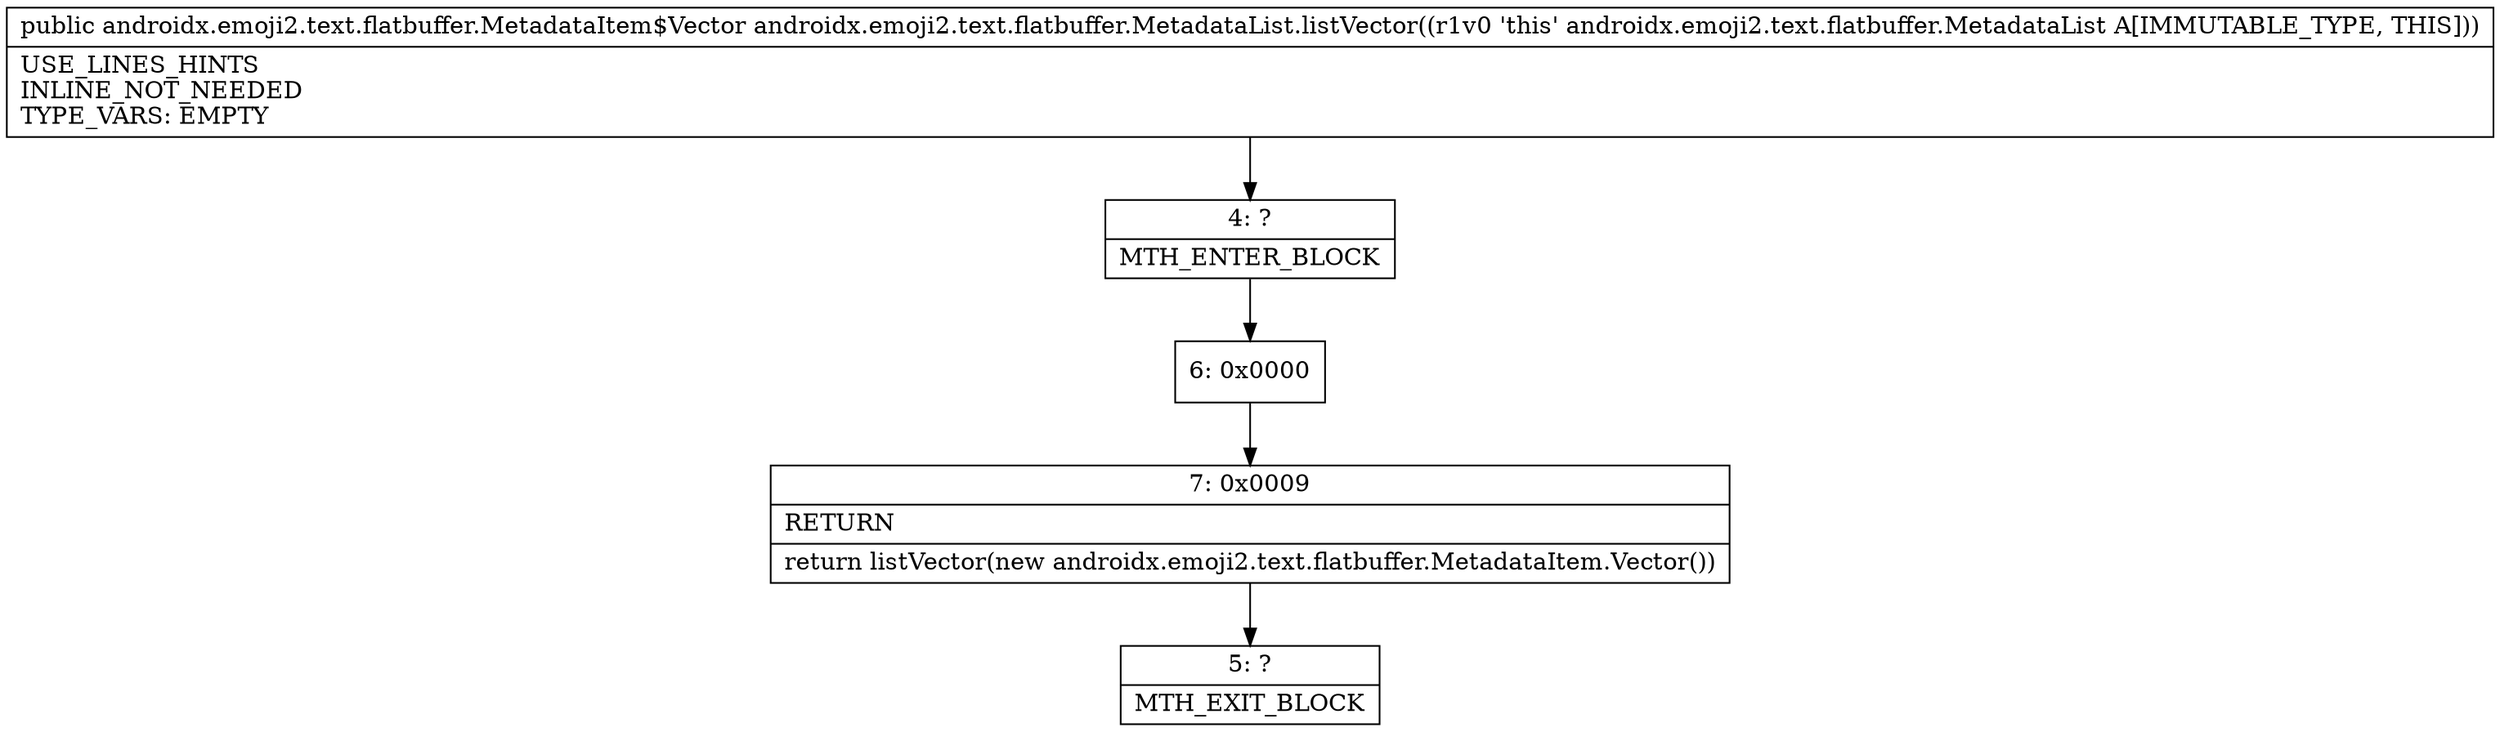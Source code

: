 digraph "CFG forandroidx.emoji2.text.flatbuffer.MetadataList.listVector()Landroidx\/emoji2\/text\/flatbuffer\/MetadataItem$Vector;" {
Node_4 [shape=record,label="{4\:\ ?|MTH_ENTER_BLOCK\l}"];
Node_6 [shape=record,label="{6\:\ 0x0000}"];
Node_7 [shape=record,label="{7\:\ 0x0009|RETURN\l|return listVector(new androidx.emoji2.text.flatbuffer.MetadataItem.Vector())\l}"];
Node_5 [shape=record,label="{5\:\ ?|MTH_EXIT_BLOCK\l}"];
MethodNode[shape=record,label="{public androidx.emoji2.text.flatbuffer.MetadataItem$Vector androidx.emoji2.text.flatbuffer.MetadataList.listVector((r1v0 'this' androidx.emoji2.text.flatbuffer.MetadataList A[IMMUTABLE_TYPE, THIS]))  | USE_LINES_HINTS\lINLINE_NOT_NEEDED\lTYPE_VARS: EMPTY\l}"];
MethodNode -> Node_4;Node_4 -> Node_6;
Node_6 -> Node_7;
Node_7 -> Node_5;
}


